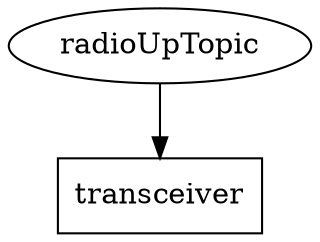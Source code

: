 digraph D {
    "radioUpTopic"
        "transceiver" [shape=box]

        "radioUpTopic" -> "transceiver"
}
